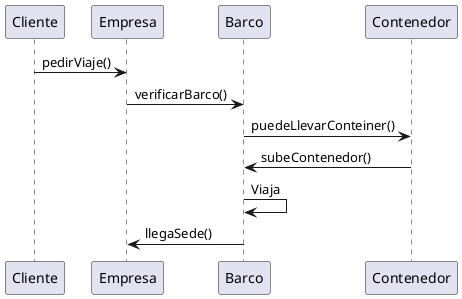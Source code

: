 @startuml

Cliente -> Empresa : pedirViaje()
Empresa -> Barco : verificarBarco()
Barco -> Contenedor: puedeLlevarConteiner()
Contenedor -> Barco: subeContenedor()
Barco -> Barco: Viaja
Barco -> Empresa: llegaSede()

@enduml